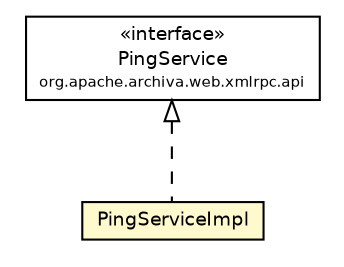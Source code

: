 #!/usr/local/bin/dot
#
# Class diagram 
# Generated by UmlGraph version 4.6 (http://www.spinellis.gr/sw/umlgraph)
#

digraph G {
	edge [fontname="Helvetica",fontsize=10,labelfontname="Helvetica",labelfontsize=10];
	node [fontname="Helvetica",fontsize=10,shape=plaintext];
	// org.apache.archiva.web.xmlrpc.api.PingService
	c166925 [label=<<table border="0" cellborder="1" cellspacing="0" cellpadding="2" port="p" href="../api/PingService.html">
		<tr><td><table border="0" cellspacing="0" cellpadding="1">
			<tr><td> &laquo;interface&raquo; </td></tr>
			<tr><td> PingService </td></tr>
			<tr><td><font point-size="7.0"> org.apache.archiva.web.xmlrpc.api </font></td></tr>
		</table></td></tr>
		</table>>, fontname="Helvetica", fontcolor="black", fontsize=9.0];
	// org.apache.archiva.web.xmlrpc.services.PingServiceImpl
	c166935 [label=<<table border="0" cellborder="1" cellspacing="0" cellpadding="2" port="p" bgcolor="lemonChiffon" href="./PingServiceImpl.html">
		<tr><td><table border="0" cellspacing="0" cellpadding="1">
			<tr><td> PingServiceImpl </td></tr>
		</table></td></tr>
		</table>>, fontname="Helvetica", fontcolor="black", fontsize=9.0];
	//org.apache.archiva.web.xmlrpc.services.PingServiceImpl implements org.apache.archiva.web.xmlrpc.api.PingService
	c166925:p -> c166935:p [dir=back,arrowtail=empty,style=dashed];
}

